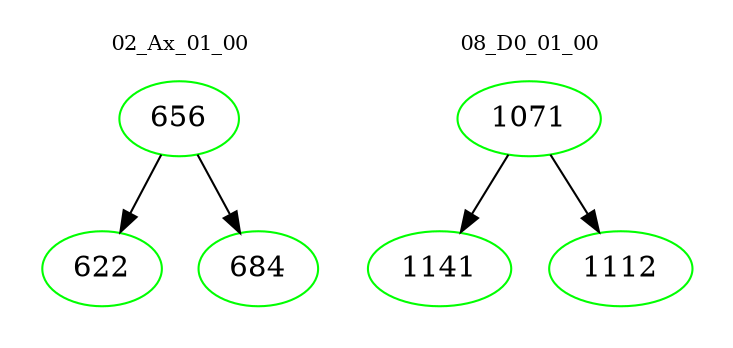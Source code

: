 digraph{
subgraph cluster_0 {
color = white
label = "02_Ax_01_00";
fontsize=10;
T0_656 [label="656", color="green"]
T0_656 -> T0_622 [color="black"]
T0_622 [label="622", color="green"]
T0_656 -> T0_684 [color="black"]
T0_684 [label="684", color="green"]
}
subgraph cluster_1 {
color = white
label = "08_D0_01_00";
fontsize=10;
T1_1071 [label="1071", color="green"]
T1_1071 -> T1_1141 [color="black"]
T1_1141 [label="1141", color="green"]
T1_1071 -> T1_1112 [color="black"]
T1_1112 [label="1112", color="green"]
}
}
